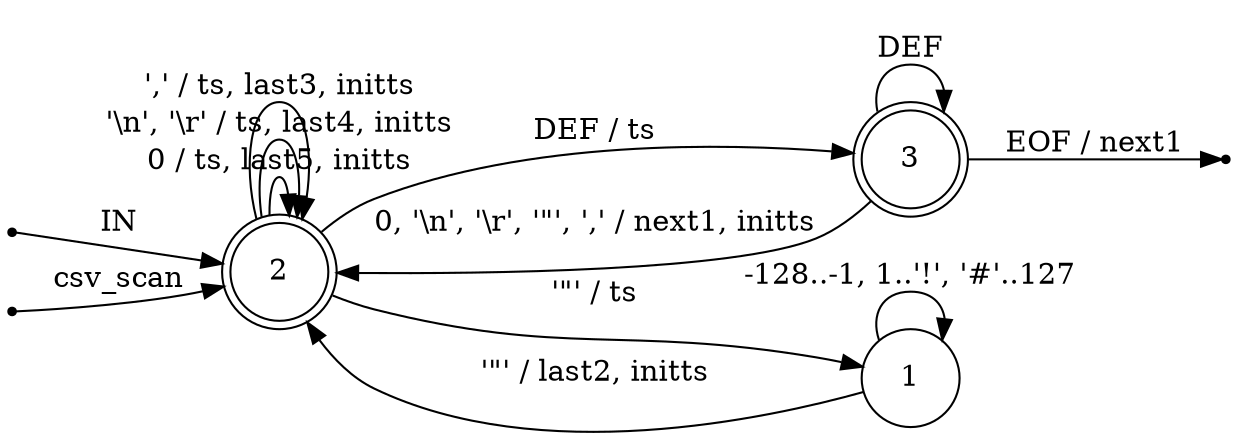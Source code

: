 digraph csv {
	rankdir=LR;
	node [ shape = point ];
	ENTRY;
	en_2;
	eof_3;
	node [ shape = circle, height = 0.2 ];
	node [ fixedsize = true, height = 0.65, shape = doublecircle ];
	2;
	3;
	node [ shape = circle ];
	1 -> 1 [ label = "-128..-1, 1..'!', '#'..127" ];
	1 -> 2 [ label = "'\"' / last2, initts" ];
	2 -> 2 [ label = "0 / ts, last5, initts" ];
	2 -> 2 [ label = "'\\n', '\\r' / ts, last4, initts" ];
	2 -> 1 [ label = "'\"' / ts" ];
	2 -> 2 [ label = "',' / ts, last3, initts" ];
	2 -> 3 [ label = "DEF / ts" ];
	3 -> 2 [ label = "0, '\\n', '\\r', '\"', ',' / next1, initts" ];
	3 -> 3 [ label = "DEF" ];
	ENTRY -> 2 [ label = "IN" ];
	en_2 -> 2 [ label = "csv_scan" ];
	3 -> eof_3 [ label = "EOF / next1" ];
}
